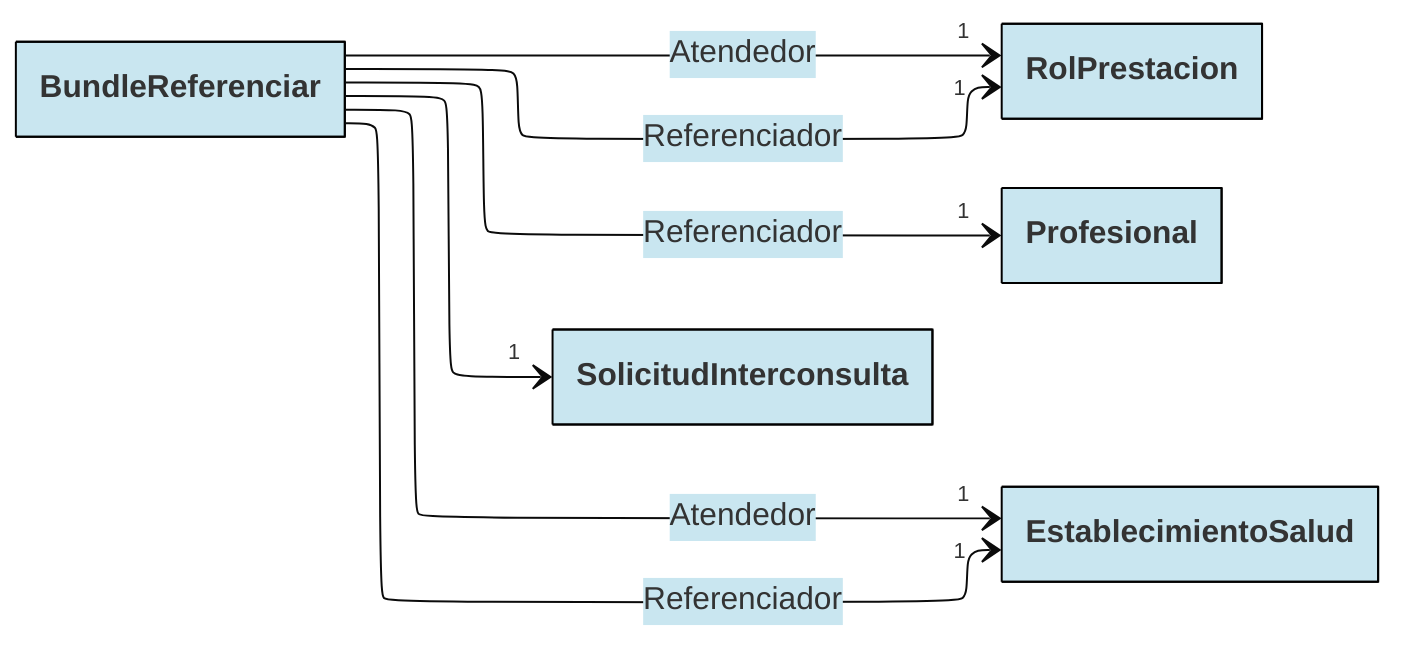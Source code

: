 ---
config:
  layout: elk
  theme: base
  class:
    hideEmptyMembersBox: true
  themeVariables:
    primaryBorderColor: "#000000"
    primaryColor: "#C9E6F0"
---

classDiagram
direction LR


BundleReferenciar --> "1" SolicitudInterconsulta
link SolicitudInterconsulta "https://github.com/chris-f23/diagramas-fhir-tei/blob/main/docs/SolicitudInterconsulta.mmd"


BundleReferenciar --> "1" RolPrestacion: Referenciador
BundleReferenciar --> "1" RolPrestacion: Atendedor
link RolPrestacion "https://github.com/chris-f23/diagramas-fhir-tei/blob/main/docs/RolPrestacion.mmd"

BundleReferenciar --> "1" Profesional: Referenciador
link Profesional "https://github.com/chris-f23/diagramas-fhir-tei/blob/main/docs/Prestador.mmd"

BundleReferenciar --> "1" EstablecimientoSalud: Referenciador
BundleReferenciar --> "1" EstablecimientoSalud: Atendedor
link EstablecimientoSalud "https://github.com/chris-f23/diagramas-fhir-tei/blob/main/docs/EstablecimientoSalud.mmd"